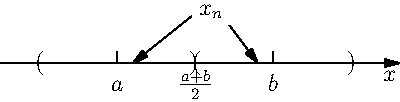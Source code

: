 size(200);
import graph;
xtick("$b$",1);
xtick("$a$",-1);
draw((0.2,0.8)--(0.8,0),Arrow());
draw(Label("$x_{n}$",BeginPoint,align=.5S,UnFill(2)),(0.2,0.8)--(-0.8,0),Arrow());

label("$\frac{a+b}{2}$",0,S);
label("$($",-2);
label("$)$",0-0.02);
label("$($",0+0.02);
label("$)$",2);
xlimits(-2.5,2.5);
xaxis("$x$",Arrow());
